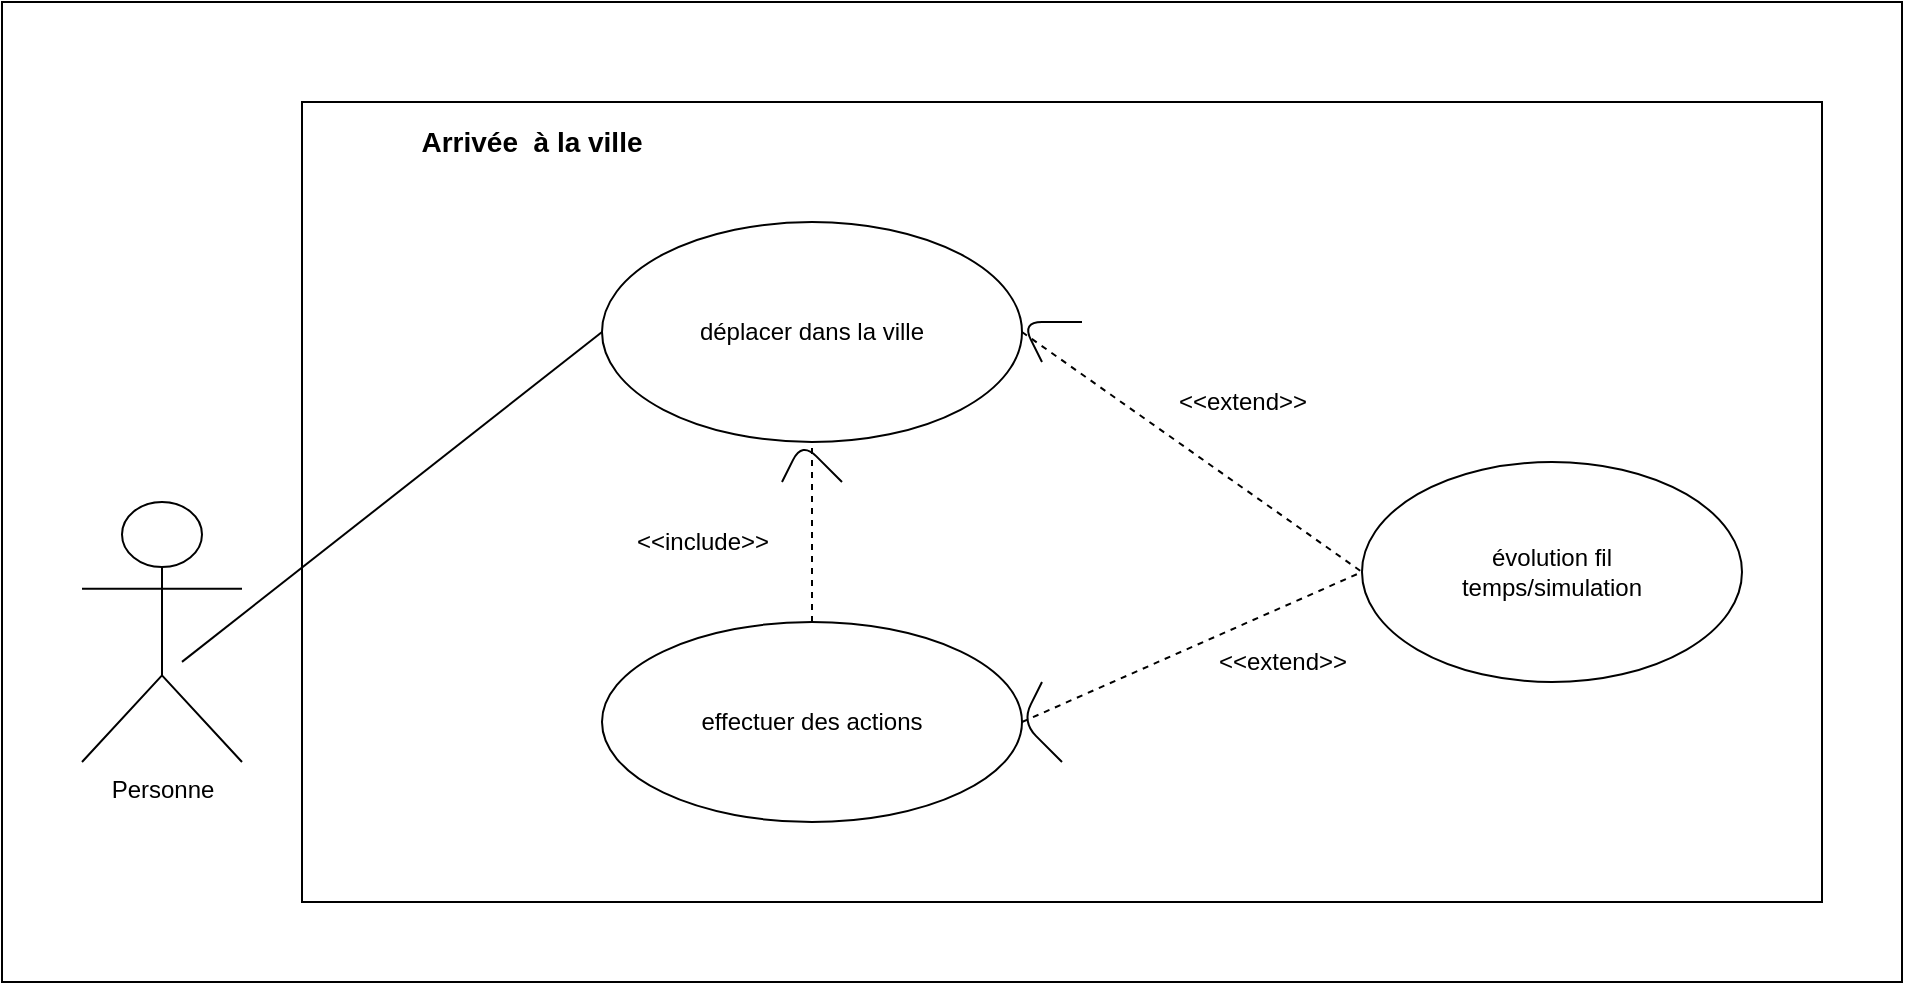 <mxfile version="13.10.2" type="github">
  <diagram name="Page-1" id="929967ad-93f9-6ef4-fab6-5d389245f69c">
    <mxGraphModel dx="1426" dy="829" grid="1" gridSize="10" guides="1" tooltips="1" connect="1" arrows="1" fold="1" page="1" pageScale="1.5" pageWidth="1169" pageHeight="826" background="none" math="0" shadow="0">
      <root>
        <mxCell id="0" style=";html=1;" />
        <mxCell id="1" style=";html=1;" parent="0" />
        <mxCell id="8kN3UlC7WxNKvTi3Rg_d-21" value="" style="rounded=0;whiteSpace=wrap;html=1;fillColor=none;" vertex="1" parent="1">
          <mxGeometry x="10" y="30" width="950" height="490" as="geometry" />
        </mxCell>
        <mxCell id="8kN3UlC7WxNKvTi3Rg_d-12" value="" style="rounded=0;whiteSpace=wrap;html=1;fillColor=none;" vertex="1" parent="1">
          <mxGeometry x="160" y="80" width="760" height="400" as="geometry" />
        </mxCell>
        <mxCell id="8kN3UlC7WxNKvTi3Rg_d-1" value="Personne" style="shape=umlActor;verticalLabelPosition=bottom;verticalAlign=top;html=1;outlineConnect=0;" vertex="1" parent="1">
          <mxGeometry x="50" y="280" width="80" height="130" as="geometry" />
        </mxCell>
        <mxCell id="8kN3UlC7WxNKvTi3Rg_d-2" value="déplacer dans la ville" style="ellipse;whiteSpace=wrap;html=1;" vertex="1" parent="1">
          <mxGeometry x="310" y="140" width="210" height="110" as="geometry" />
        </mxCell>
        <mxCell id="8kN3UlC7WxNKvTi3Rg_d-3" value="effectuer des actions" style="ellipse;whiteSpace=wrap;html=1;" vertex="1" parent="1">
          <mxGeometry x="310" y="340" width="210" height="100" as="geometry" />
        </mxCell>
        <mxCell id="8kN3UlC7WxNKvTi3Rg_d-4" value="évolution fil &lt;br&gt;temps/simulation" style="ellipse;whiteSpace=wrap;html=1;" vertex="1" parent="1">
          <mxGeometry x="690" y="260" width="190" height="110" as="geometry" />
        </mxCell>
        <mxCell id="8kN3UlC7WxNKvTi3Rg_d-5" value="" style="endArrow=none;html=1;exitX=0.625;exitY=0.615;exitDx=0;exitDy=0;exitPerimeter=0;entryX=0;entryY=0.5;entryDx=0;entryDy=0;" edge="1" parent="1" source="8kN3UlC7WxNKvTi3Rg_d-1" target="8kN3UlC7WxNKvTi3Rg_d-2">
          <mxGeometry width="50" height="50" relative="1" as="geometry">
            <mxPoint x="590" y="360" as="sourcePoint" />
            <mxPoint x="300" y="210" as="targetPoint" />
          </mxGeometry>
        </mxCell>
        <mxCell id="8kN3UlC7WxNKvTi3Rg_d-6" value="" style="endArrow=none;dashed=1;html=1;exitX=0.5;exitY=0;exitDx=0;exitDy=0;entryX=0.5;entryY=1;entryDx=0;entryDy=0;" edge="1" parent="1" source="8kN3UlC7WxNKvTi3Rg_d-3" target="8kN3UlC7WxNKvTi3Rg_d-2">
          <mxGeometry width="50" height="50" relative="1" as="geometry">
            <mxPoint x="590" y="360" as="sourcePoint" />
            <mxPoint x="640" y="310" as="targetPoint" />
          </mxGeometry>
        </mxCell>
        <mxCell id="8kN3UlC7WxNKvTi3Rg_d-7" value="&amp;lt;&amp;lt;include&amp;gt;&amp;gt;" style="text;html=1;align=center;verticalAlign=middle;resizable=0;points=[];autosize=1;" vertex="1" parent="1">
          <mxGeometry x="320" y="290" width="80" height="20" as="geometry" />
        </mxCell>
        <mxCell id="8kN3UlC7WxNKvTi3Rg_d-8" value="" style="endArrow=none;dashed=1;html=1;exitX=1;exitY=0.5;exitDx=0;exitDy=0;entryX=0;entryY=0.5;entryDx=0;entryDy=0;" edge="1" parent="1" source="8kN3UlC7WxNKvTi3Rg_d-2" target="8kN3UlC7WxNKvTi3Rg_d-4">
          <mxGeometry width="50" height="50" relative="1" as="geometry">
            <mxPoint x="590" y="360" as="sourcePoint" />
            <mxPoint x="640" y="310" as="targetPoint" />
          </mxGeometry>
        </mxCell>
        <mxCell id="8kN3UlC7WxNKvTi3Rg_d-9" value="" style="endArrow=none;dashed=1;html=1;exitX=1;exitY=0.5;exitDx=0;exitDy=0;entryX=0;entryY=0.5;entryDx=0;entryDy=0;" edge="1" parent="1" source="8kN3UlC7WxNKvTi3Rg_d-3" target="8kN3UlC7WxNKvTi3Rg_d-4">
          <mxGeometry width="50" height="50" relative="1" as="geometry">
            <mxPoint x="590" y="360" as="sourcePoint" />
            <mxPoint x="640" y="310" as="targetPoint" />
          </mxGeometry>
        </mxCell>
        <mxCell id="8kN3UlC7WxNKvTi3Rg_d-10" value="&amp;lt;&amp;lt;extend&amp;gt;&amp;gt;" style="text;html=1;align=center;verticalAlign=middle;resizable=0;points=[];autosize=1;" vertex="1" parent="1">
          <mxGeometry x="590" y="220" width="80" height="20" as="geometry" />
        </mxCell>
        <mxCell id="8kN3UlC7WxNKvTi3Rg_d-11" value="&amp;lt;&amp;lt;extend&amp;gt;&amp;gt;" style="text;html=1;align=center;verticalAlign=middle;resizable=0;points=[];autosize=1;" vertex="1" parent="1">
          <mxGeometry x="610" y="350" width="80" height="20" as="geometry" />
        </mxCell>
        <mxCell id="8kN3UlC7WxNKvTi3Rg_d-13" value="&lt;font style=&quot;font-size: 14px&quot;&gt;&lt;b&gt;Arrivée&amp;nbsp; à la ville&lt;/b&gt;&lt;/font&gt;" style="text;html=1;strokeColor=none;fillColor=none;align=center;verticalAlign=middle;whiteSpace=wrap;rounded=0;" vertex="1" parent="1">
          <mxGeometry x="180" y="90" width="190" height="20" as="geometry" />
        </mxCell>
        <mxCell id="8kN3UlC7WxNKvTi3Rg_d-16" value="" style="endArrow=none;html=1;" edge="1" parent="1">
          <mxGeometry width="50" height="50" relative="1" as="geometry">
            <mxPoint x="400" y="270" as="sourcePoint" />
            <mxPoint x="430" y="270" as="targetPoint" />
            <Array as="points">
              <mxPoint x="410" y="250" />
            </Array>
          </mxGeometry>
        </mxCell>
        <mxCell id="8kN3UlC7WxNKvTi3Rg_d-18" value="" style="endArrow=none;html=1;" edge="1" parent="1">
          <mxGeometry width="50" height="50" relative="1" as="geometry">
            <mxPoint x="530" y="210" as="sourcePoint" />
            <mxPoint x="550" y="190" as="targetPoint" />
            <Array as="points">
              <mxPoint x="520" y="190" />
            </Array>
          </mxGeometry>
        </mxCell>
        <mxCell id="8kN3UlC7WxNKvTi3Rg_d-19" value="" style="endArrow=none;html=1;" edge="1" parent="1">
          <mxGeometry width="50" height="50" relative="1" as="geometry">
            <mxPoint x="540" y="410" as="sourcePoint" />
            <mxPoint x="530" y="370" as="targetPoint" />
            <Array as="points">
              <mxPoint x="520" y="390" />
            </Array>
          </mxGeometry>
        </mxCell>
      </root>
    </mxGraphModel>
  </diagram>
</mxfile>
